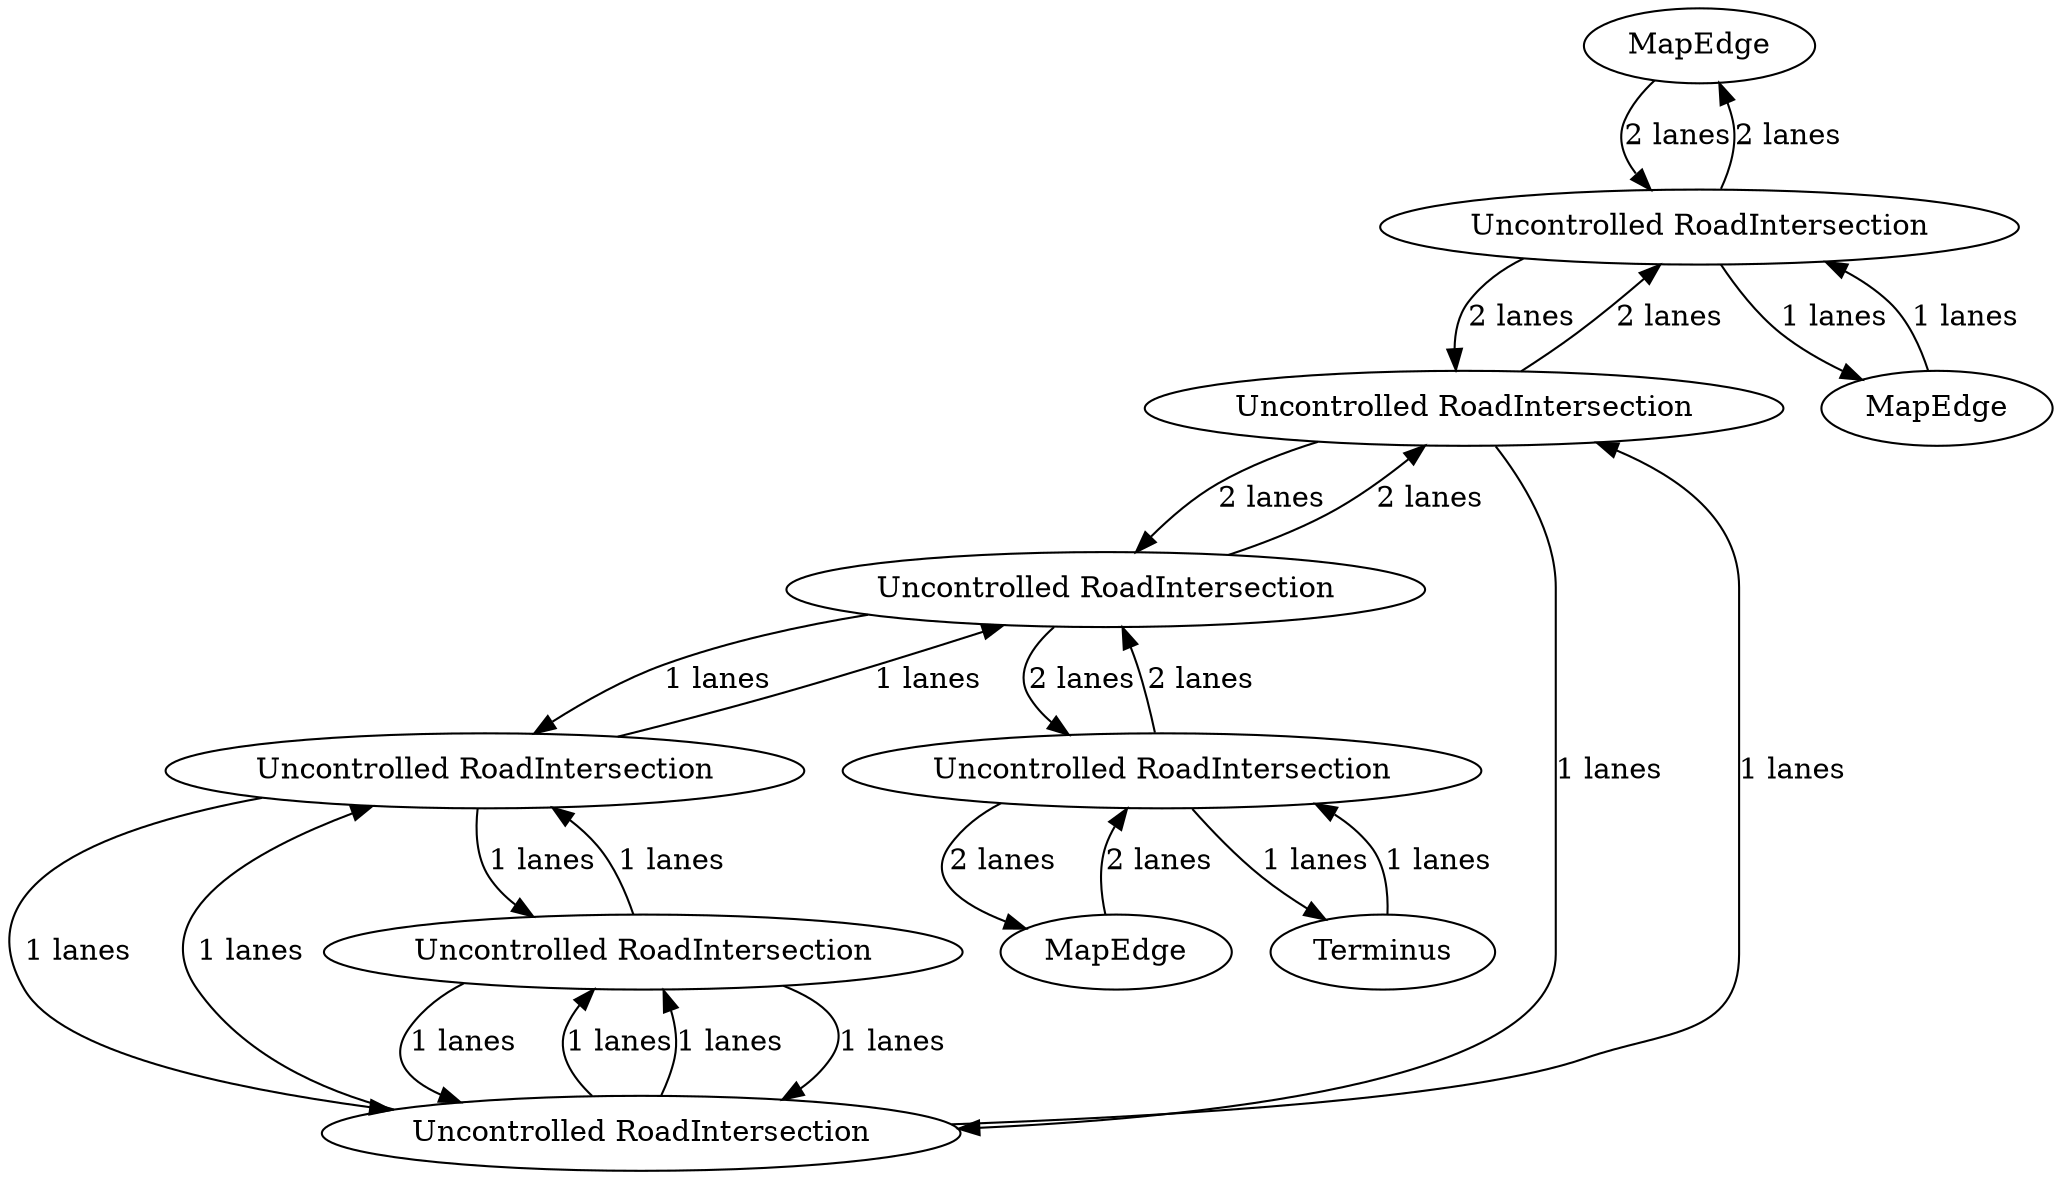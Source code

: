 digraph {
    0 [ label = "MapEdge" ]
    1 [ label = "MapEdge" ]
    2 [ label = "Uncontrolled RoadIntersection" ]
    3 [ label = "Uncontrolled RoadIntersection" ]
    4 [ label = "Uncontrolled RoadIntersection" ]
    5 [ label = "Uncontrolled RoadIntersection" ]
    6 [ label = "Uncontrolled RoadIntersection" ]
    7 [ label = "Uncontrolled RoadIntersection" ]
    8 [ label = "Terminus" ]
    9 [ label = "Uncontrolled RoadIntersection" ]
    10 [ label = "MapEdge" ]
    0 -> 9 [ label = "2 lanes" ]
    9 -> 0 [ label = "2 lanes" ]
    9 -> 3 [ label = "2 lanes" ]
    3 -> 9 [ label = "2 lanes" ]
    3 -> 2 [ label = "2 lanes" ]
    2 -> 3 [ label = "2 lanes" ]
    2 -> 7 [ label = "2 lanes" ]
    7 -> 2 [ label = "2 lanes" ]
    7 -> 1 [ label = "2 lanes" ]
    1 -> 7 [ label = "2 lanes" ]
    2 -> 6 [ label = "1 lanes" ]
    6 -> 2 [ label = "1 lanes" ]
    6 -> 4 [ label = "1 lanes" ]
    4 -> 6 [ label = "1 lanes" ]
    4 -> 3 [ label = "1 lanes" ]
    3 -> 4 [ label = "1 lanes" ]
    5 -> 4 [ label = "1 lanes" ]
    4 -> 5 [ label = "1 lanes" ]
    5 -> 4 [ label = "1 lanes" ]
    4 -> 5 [ label = "1 lanes" ]
    6 -> 5 [ label = "1 lanes" ]
    5 -> 6 [ label = "1 lanes" ]
    7 -> 8 [ label = "1 lanes" ]
    8 -> 7 [ label = "1 lanes" ]
    9 -> 10 [ label = "1 lanes" ]
    10 -> 9 [ label = "1 lanes" ]
}
